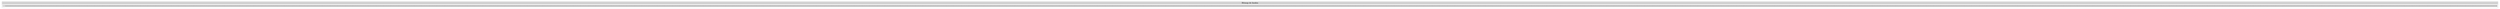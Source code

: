 digraph G{
a[shape=none, color=lightgrey, label=<
<TABLE cellspacing="3" cellpadding="2" style="rounded" >
<TR><TD bgcolor="lightgrey">Bitmap de Inodos</TD></TR>
<TR><TD>11000000000000000000
00000000000000000000
00000000000000000000
00000000000000000000
00000000000000000000
00000000000000000000
00000000000000000000
00000000000000000000
00000000000000000000
00000000000000000000
00000000000000000000
00000000000000000000
00000000000000000000
00000000000000000000
00000000000000000000
00000000000000000000
00000000000000000000
00000000000000000000
00000000000000000000
00000000000000000000
00000000000000000000
00000000000000000000
00000000000000000000
00000000000000000000
00000000000000000000
00000000000000000000
00000000000000000000
00000000000000000000
00000000000000000000
00000000000000000000
00000000000000000000
00000000000000000000
00000000000000000000
00000000000000000000
00000000000000000000
00000000000000000000
00000000000000000000
00000000000000000000
00000000000000000000
00000000000000000000
00000000000000000000
00000000000000000000
00000000000000000000
00000000000000000000
00000000000000000000
00000000000000000000
00000000000000000000
00000000000000000000
00000000000000000000
00000000000000000000
00000000000000000000
00000000000000000000
00000000000000000000
00000000000000000000
00000000000000000000
00000000000000000000
00000000000000000000
00000000000000000000
00000000000000000000
00000000000000000000
00000000000000000000
00000000000000000000
00000000000000000000
00000000000000000000
00000000000000000000
00000000000000000000
00000000000000000000
00000000000000000000
00000000000000000000
00000000000000000000
00000000000000000000
00000000000000000000
00000000000000000000
00000000000000000000
00000000000000000000
00000000000000000000
00000000000000000000
00000000000000000000
00000000000000000000
00000000000000000000
00000000000000000000
00000000000000000000
00000000000000000000
00000000000000000000
00000000000000000000
00000000000000000000
00000000000000000000
00000000000000000000
00000000000000000000
00000000000000000000
00000000000000000000
00000000000000000000
00000000000000000000
00000000000000000000
00000000000000000000
00000000000000000000
00000000000000000000
00000000000000000000
00000000000000000000
00000000000000000000
00000000000000000000
00000000000000000000
00000000000000000000
00000000000000000000
00000000000000000000
000000000000000</TD></TR>
</TABLE>>];
}